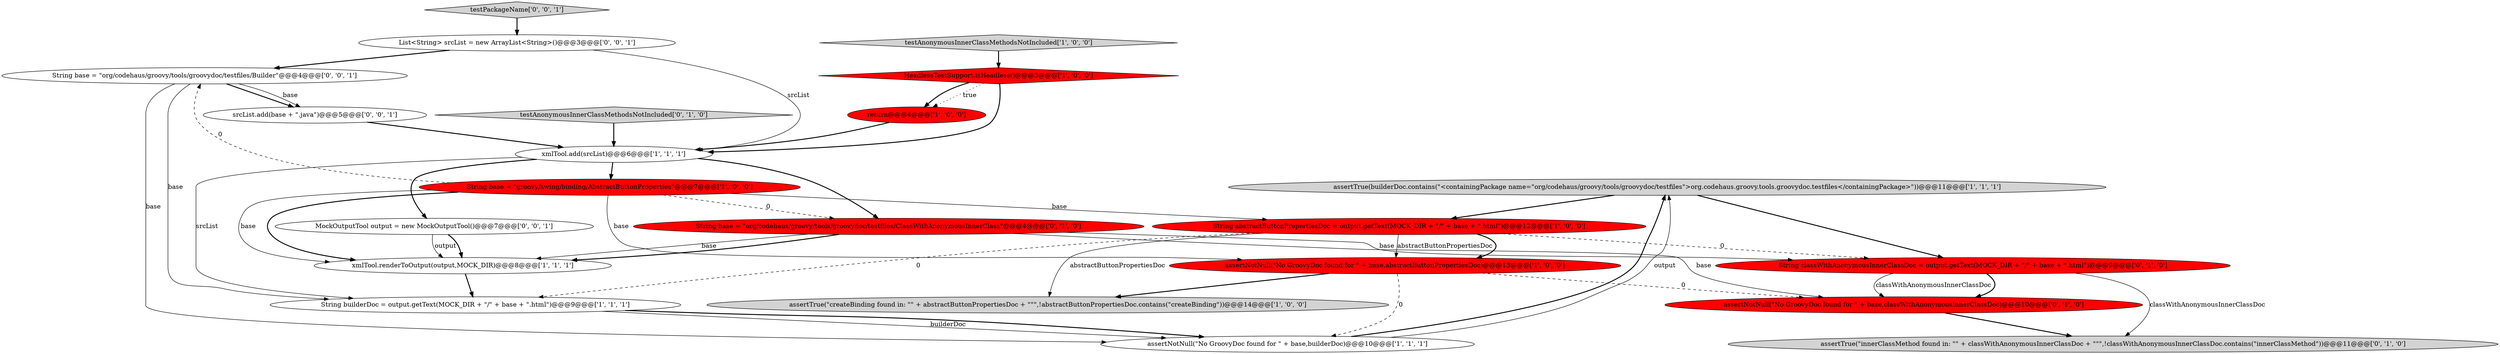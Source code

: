 digraph {
10 [style = filled, label = "assertTrue(builderDoc.contains(\"<containingPackage name=\"org/codehaus/groovy/tools/groovydoc/testfiles\">org.codehaus.groovy.tools.groovydoc.testfiles</containingPackage>\"))@@@11@@@['1', '1', '1']", fillcolor = lightgray, shape = ellipse image = "AAA0AAABBB1BBB"];
16 [style = filled, label = "testAnonymousInnerClassMethodsNotIncluded['0', '1', '0']", fillcolor = lightgray, shape = diamond image = "AAA0AAABBB2BBB"];
17 [style = filled, label = "List<String> srcList = new ArrayList<String>()@@@3@@@['0', '0', '1']", fillcolor = white, shape = ellipse image = "AAA0AAABBB3BBB"];
3 [style = filled, label = "return@@@4@@@['1', '0', '0']", fillcolor = red, shape = ellipse image = "AAA1AAABBB1BBB"];
13 [style = filled, label = "assertTrue(\"innerClassMethod found in: \"\" + classWithAnonymousInnerClassDoc + \"\"\",!classWithAnonymousInnerClassDoc.contains(\"innerClassMethod\"))@@@11@@@['0', '1', '0']", fillcolor = lightgray, shape = ellipse image = "AAA0AAABBB2BBB"];
5 [style = filled, label = "xmlTool.add(srcList)@@@6@@@['1', '1', '1']", fillcolor = white, shape = ellipse image = "AAA0AAABBB1BBB"];
20 [style = filled, label = "testPackageName['0', '0', '1']", fillcolor = lightgray, shape = diamond image = "AAA0AAABBB3BBB"];
12 [style = filled, label = "String base = \"org/codehaus/groovy/tools/groovydoc/testfiles/ClassWithAnonymousInnerClass\"@@@4@@@['0', '1', '0']", fillcolor = red, shape = ellipse image = "AAA1AAABBB2BBB"];
6 [style = filled, label = "HeadlessTestSupport.isHeadless()@@@3@@@['1', '0', '0']", fillcolor = red, shape = diamond image = "AAA1AAABBB1BBB"];
11 [style = filled, label = "String abstractButtonPropertiesDoc = output.getText(MOCK_DIR + \"/\" + base + \".html\")@@@12@@@['1', '0', '0']", fillcolor = red, shape = ellipse image = "AAA1AAABBB1BBB"];
9 [style = filled, label = "String base = \"groovy/swing/binding/AbstractButtonProperties\"@@@7@@@['1', '0', '0']", fillcolor = red, shape = ellipse image = "AAA1AAABBB1BBB"];
8 [style = filled, label = "assertTrue(\"createBinding found in: \"\" + abstractButtonPropertiesDoc + \"\"\",!abstractButtonPropertiesDoc.contains(\"createBinding\"))@@@14@@@['1', '0', '0']", fillcolor = lightgray, shape = ellipse image = "AAA0AAABBB1BBB"];
19 [style = filled, label = "srcList.add(base + \".java\")@@@5@@@['0', '0', '1']", fillcolor = white, shape = ellipse image = "AAA0AAABBB3BBB"];
2 [style = filled, label = "assertNotNull(\"No GroovyDoc found for \" + base,builderDoc)@@@10@@@['1', '1', '1']", fillcolor = white, shape = ellipse image = "AAA0AAABBB1BBB"];
18 [style = filled, label = "MockOutputTool output = new MockOutputTool()@@@7@@@['0', '0', '1']", fillcolor = white, shape = ellipse image = "AAA0AAABBB3BBB"];
7 [style = filled, label = "assertNotNull(\"No GroovyDoc found for \" + base,abstractButtonPropertiesDoc)@@@13@@@['1', '0', '0']", fillcolor = red, shape = ellipse image = "AAA1AAABBB1BBB"];
0 [style = filled, label = "xmlTool.renderToOutput(output,MOCK_DIR)@@@8@@@['1', '1', '1']", fillcolor = white, shape = ellipse image = "AAA0AAABBB1BBB"];
21 [style = filled, label = "String base = \"org/codehaus/groovy/tools/groovydoc/testfiles/Builder\"@@@4@@@['0', '0', '1']", fillcolor = white, shape = ellipse image = "AAA0AAABBB3BBB"];
1 [style = filled, label = "String builderDoc = output.getText(MOCK_DIR + \"/\" + base + \".html\")@@@9@@@['1', '1', '1']", fillcolor = white, shape = ellipse image = "AAA0AAABBB1BBB"];
14 [style = filled, label = "assertNotNull(\"No GroovyDoc found for \" + base,classWithAnonymousInnerClassDoc)@@@10@@@['0', '1', '0']", fillcolor = red, shape = ellipse image = "AAA1AAABBB2BBB"];
4 [style = filled, label = "testAnonymousInnerClassMethodsNotIncluded['1', '0', '0']", fillcolor = lightgray, shape = diamond image = "AAA0AAABBB1BBB"];
15 [style = filled, label = "String classWithAnonymousInnerClassDoc = output.getText(MOCK_DIR + \"/\" + base + \".html\")@@@9@@@['0', '1', '0']", fillcolor = red, shape = ellipse image = "AAA1AAABBB2BBB"];
11->8 [style = solid, label="abstractButtonPropertiesDoc"];
6->3 [style = bold, label=""];
9->0 [style = solid, label="base"];
20->17 [style = bold, label=""];
11->7 [style = solid, label="abstractButtonPropertiesDoc"];
12->0 [style = solid, label="base"];
10->15 [style = bold, label=""];
9->0 [style = bold, label=""];
17->5 [style = solid, label="srcList"];
5->9 [style = bold, label=""];
15->14 [style = bold, label=""];
21->19 [style = bold, label=""];
4->6 [style = bold, label=""];
11->15 [style = dashed, label="0"];
7->14 [style = dashed, label="0"];
5->18 [style = bold, label=""];
21->1 [style = solid, label="base"];
1->2 [style = solid, label="builderDoc"];
2->10 [style = bold, label=""];
7->8 [style = bold, label=""];
12->0 [style = bold, label=""];
15->14 [style = solid, label="classWithAnonymousInnerClassDoc"];
12->15 [style = solid, label="base"];
19->5 [style = bold, label=""];
6->5 [style = bold, label=""];
3->5 [style = bold, label=""];
11->1 [style = dashed, label="0"];
18->0 [style = solid, label="output"];
5->12 [style = bold, label=""];
9->21 [style = dashed, label="0"];
5->1 [style = solid, label="srcList"];
0->1 [style = bold, label=""];
9->7 [style = solid, label="base"];
21->2 [style = solid, label="base"];
16->5 [style = bold, label=""];
21->19 [style = solid, label="base"];
7->2 [style = dashed, label="0"];
1->2 [style = bold, label=""];
9->12 [style = dashed, label="0"];
14->13 [style = bold, label=""];
6->3 [style = dotted, label="true"];
15->13 [style = solid, label="classWithAnonymousInnerClassDoc"];
17->21 [style = bold, label=""];
9->11 [style = solid, label="base"];
18->0 [style = bold, label=""];
11->7 [style = bold, label=""];
2->10 [style = solid, label="output"];
12->14 [style = solid, label="base"];
10->11 [style = bold, label=""];
}
